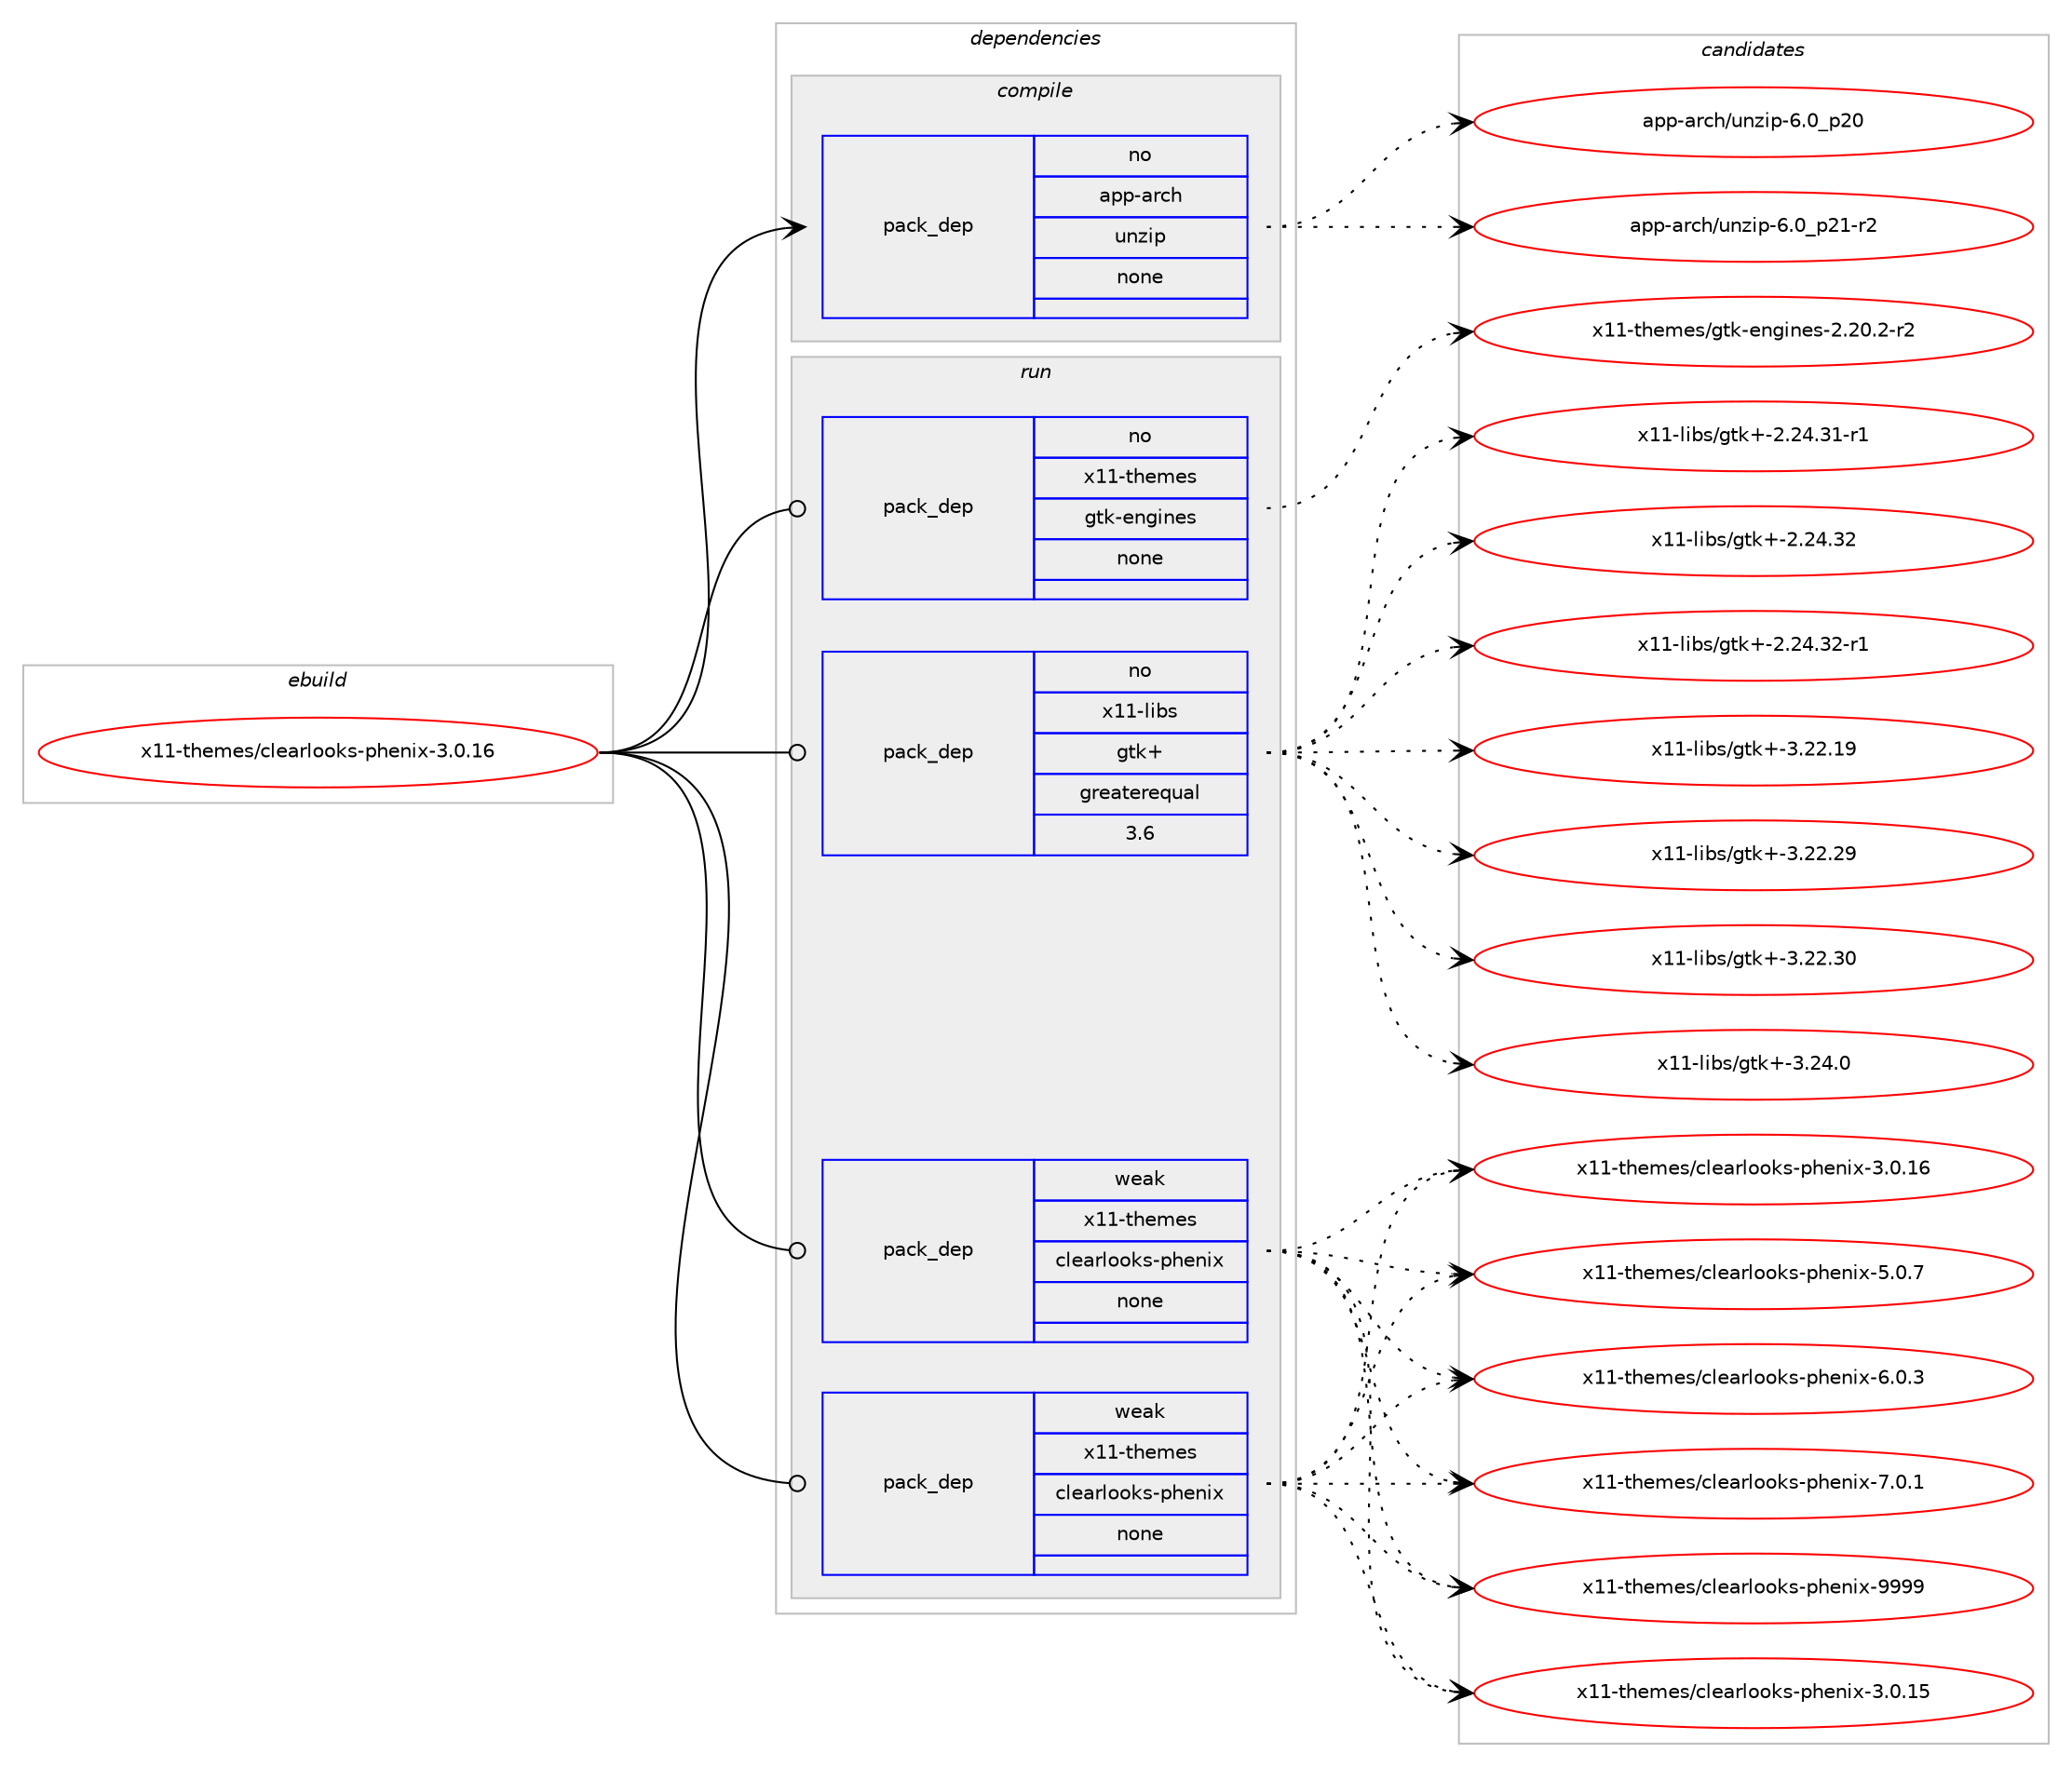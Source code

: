digraph prolog {

# *************
# Graph options
# *************

newrank=true;
concentrate=true;
compound=true;
graph [rankdir=LR,fontname=Helvetica,fontsize=10,ranksep=1.5];#, ranksep=2.5, nodesep=0.2];
edge  [arrowhead=vee];
node  [fontname=Helvetica,fontsize=10];

# **********
# The ebuild
# **********

subgraph cluster_leftcol {
color=gray;
rank=same;
label=<<i>ebuild</i>>;
id [label="x11-themes/clearlooks-phenix-3.0.16", color=red, width=4, href="../x11-themes/clearlooks-phenix-3.0.16.svg"];
}

# ****************
# The dependencies
# ****************

subgraph cluster_midcol {
color=gray;
label=<<i>dependencies</i>>;
subgraph cluster_compile {
fillcolor="#eeeeee";
style=filled;
label=<<i>compile</i>>;
subgraph pack13006 {
dependency18533 [label=<<TABLE BORDER="0" CELLBORDER="1" CELLSPACING="0" CELLPADDING="4" WIDTH="220"><TR><TD ROWSPAN="6" CELLPADDING="30">pack_dep</TD></TR><TR><TD WIDTH="110">no</TD></TR><TR><TD>app-arch</TD></TR><TR><TD>unzip</TD></TR><TR><TD>none</TD></TR><TR><TD></TD></TR></TABLE>>, shape=none, color=blue];
}
id:e -> dependency18533:w [weight=20,style="solid",arrowhead="vee"];
}
subgraph cluster_compileandrun {
fillcolor="#eeeeee";
style=filled;
label=<<i>compile and run</i>>;
}
subgraph cluster_run {
fillcolor="#eeeeee";
style=filled;
label=<<i>run</i>>;
subgraph pack13007 {
dependency18534 [label=<<TABLE BORDER="0" CELLBORDER="1" CELLSPACING="0" CELLPADDING="4" WIDTH="220"><TR><TD ROWSPAN="6" CELLPADDING="30">pack_dep</TD></TR><TR><TD WIDTH="110">no</TD></TR><TR><TD>x11-libs</TD></TR><TR><TD>gtk+</TD></TR><TR><TD>greaterequal</TD></TR><TR><TD>3.6</TD></TR></TABLE>>, shape=none, color=blue];
}
id:e -> dependency18534:w [weight=20,style="solid",arrowhead="odot"];
subgraph pack13008 {
dependency18535 [label=<<TABLE BORDER="0" CELLBORDER="1" CELLSPACING="0" CELLPADDING="4" WIDTH="220"><TR><TD ROWSPAN="6" CELLPADDING="30">pack_dep</TD></TR><TR><TD WIDTH="110">no</TD></TR><TR><TD>x11-themes</TD></TR><TR><TD>gtk-engines</TD></TR><TR><TD>none</TD></TR><TR><TD></TD></TR></TABLE>>, shape=none, color=blue];
}
id:e -> dependency18535:w [weight=20,style="solid",arrowhead="odot"];
subgraph pack13009 {
dependency18536 [label=<<TABLE BORDER="0" CELLBORDER="1" CELLSPACING="0" CELLPADDING="4" WIDTH="220"><TR><TD ROWSPAN="6" CELLPADDING="30">pack_dep</TD></TR><TR><TD WIDTH="110">weak</TD></TR><TR><TD>x11-themes</TD></TR><TR><TD>clearlooks-phenix</TD></TR><TR><TD>none</TD></TR><TR><TD></TD></TR></TABLE>>, shape=none, color=blue];
}
id:e -> dependency18536:w [weight=20,style="solid",arrowhead="odot"];
subgraph pack13010 {
dependency18537 [label=<<TABLE BORDER="0" CELLBORDER="1" CELLSPACING="0" CELLPADDING="4" WIDTH="220"><TR><TD ROWSPAN="6" CELLPADDING="30">pack_dep</TD></TR><TR><TD WIDTH="110">weak</TD></TR><TR><TD>x11-themes</TD></TR><TR><TD>clearlooks-phenix</TD></TR><TR><TD>none</TD></TR><TR><TD></TD></TR></TABLE>>, shape=none, color=blue];
}
id:e -> dependency18537:w [weight=20,style="solid",arrowhead="odot"];
}
}

# **************
# The candidates
# **************

subgraph cluster_choices {
rank=same;
color=gray;
label=<<i>candidates</i>>;

subgraph choice13006 {
color=black;
nodesep=1;
choice971121124597114991044711711012210511245544648951125048 [label="app-arch/unzip-6.0_p20", color=red, width=4,href="../app-arch/unzip-6.0_p20.svg"];
choice9711211245971149910447117110122105112455446489511250494511450 [label="app-arch/unzip-6.0_p21-r2", color=red, width=4,href="../app-arch/unzip-6.0_p21-r2.svg"];
dependency18533:e -> choice971121124597114991044711711012210511245544648951125048:w [style=dotted,weight="100"];
dependency18533:e -> choice9711211245971149910447117110122105112455446489511250494511450:w [style=dotted,weight="100"];
}
subgraph choice13007 {
color=black;
nodesep=1;
choice12049494510810598115471031161074345504650524651494511449 [label="x11-libs/gtk+-2.24.31-r1", color=red, width=4,href="../x11-libs/gtk+-2.24.31-r1.svg"];
choice1204949451081059811547103116107434550465052465150 [label="x11-libs/gtk+-2.24.32", color=red, width=4,href="../x11-libs/gtk+-2.24.32.svg"];
choice12049494510810598115471031161074345504650524651504511449 [label="x11-libs/gtk+-2.24.32-r1", color=red, width=4,href="../x11-libs/gtk+-2.24.32-r1.svg"];
choice1204949451081059811547103116107434551465050464957 [label="x11-libs/gtk+-3.22.19", color=red, width=4,href="../x11-libs/gtk+-3.22.19.svg"];
choice1204949451081059811547103116107434551465050465057 [label="x11-libs/gtk+-3.22.29", color=red, width=4,href="../x11-libs/gtk+-3.22.29.svg"];
choice1204949451081059811547103116107434551465050465148 [label="x11-libs/gtk+-3.22.30", color=red, width=4,href="../x11-libs/gtk+-3.22.30.svg"];
choice12049494510810598115471031161074345514650524648 [label="x11-libs/gtk+-3.24.0", color=red, width=4,href="../x11-libs/gtk+-3.24.0.svg"];
dependency18534:e -> choice12049494510810598115471031161074345504650524651494511449:w [style=dotted,weight="100"];
dependency18534:e -> choice1204949451081059811547103116107434550465052465150:w [style=dotted,weight="100"];
dependency18534:e -> choice12049494510810598115471031161074345504650524651504511449:w [style=dotted,weight="100"];
dependency18534:e -> choice1204949451081059811547103116107434551465050464957:w [style=dotted,weight="100"];
dependency18534:e -> choice1204949451081059811547103116107434551465050465057:w [style=dotted,weight="100"];
dependency18534:e -> choice1204949451081059811547103116107434551465050465148:w [style=dotted,weight="100"];
dependency18534:e -> choice12049494510810598115471031161074345514650524648:w [style=dotted,weight="100"];
}
subgraph choice13008 {
color=black;
nodesep=1;
choice1204949451161041011091011154710311610745101110103105110101115455046504846504511450 [label="x11-themes/gtk-engines-2.20.2-r2", color=red, width=4,href="../x11-themes/gtk-engines-2.20.2-r2.svg"];
dependency18535:e -> choice1204949451161041011091011154710311610745101110103105110101115455046504846504511450:w [style=dotted,weight="100"];
}
subgraph choice13009 {
color=black;
nodesep=1;
choice1204949451161041011091011154799108101971141081111111071154511210410111010512045514648464953 [label="x11-themes/clearlooks-phenix-3.0.15", color=red, width=4,href="../x11-themes/clearlooks-phenix-3.0.15.svg"];
choice1204949451161041011091011154799108101971141081111111071154511210410111010512045514648464954 [label="x11-themes/clearlooks-phenix-3.0.16", color=red, width=4,href="../x11-themes/clearlooks-phenix-3.0.16.svg"];
choice12049494511610410110910111547991081019711410811111110711545112104101110105120455346484655 [label="x11-themes/clearlooks-phenix-5.0.7", color=red, width=4,href="../x11-themes/clearlooks-phenix-5.0.7.svg"];
choice12049494511610410110910111547991081019711410811111110711545112104101110105120455446484651 [label="x11-themes/clearlooks-phenix-6.0.3", color=red, width=4,href="../x11-themes/clearlooks-phenix-6.0.3.svg"];
choice12049494511610410110910111547991081019711410811111110711545112104101110105120455546484649 [label="x11-themes/clearlooks-phenix-7.0.1", color=red, width=4,href="../x11-themes/clearlooks-phenix-7.0.1.svg"];
choice120494945116104101109101115479910810197114108111111107115451121041011101051204557575757 [label="x11-themes/clearlooks-phenix-9999", color=red, width=4,href="../x11-themes/clearlooks-phenix-9999.svg"];
dependency18536:e -> choice1204949451161041011091011154799108101971141081111111071154511210410111010512045514648464953:w [style=dotted,weight="100"];
dependency18536:e -> choice1204949451161041011091011154799108101971141081111111071154511210410111010512045514648464954:w [style=dotted,weight="100"];
dependency18536:e -> choice12049494511610410110910111547991081019711410811111110711545112104101110105120455346484655:w [style=dotted,weight="100"];
dependency18536:e -> choice12049494511610410110910111547991081019711410811111110711545112104101110105120455446484651:w [style=dotted,weight="100"];
dependency18536:e -> choice12049494511610410110910111547991081019711410811111110711545112104101110105120455546484649:w [style=dotted,weight="100"];
dependency18536:e -> choice120494945116104101109101115479910810197114108111111107115451121041011101051204557575757:w [style=dotted,weight="100"];
}
subgraph choice13010 {
color=black;
nodesep=1;
choice1204949451161041011091011154799108101971141081111111071154511210410111010512045514648464953 [label="x11-themes/clearlooks-phenix-3.0.15", color=red, width=4,href="../x11-themes/clearlooks-phenix-3.0.15.svg"];
choice1204949451161041011091011154799108101971141081111111071154511210410111010512045514648464954 [label="x11-themes/clearlooks-phenix-3.0.16", color=red, width=4,href="../x11-themes/clearlooks-phenix-3.0.16.svg"];
choice12049494511610410110910111547991081019711410811111110711545112104101110105120455346484655 [label="x11-themes/clearlooks-phenix-5.0.7", color=red, width=4,href="../x11-themes/clearlooks-phenix-5.0.7.svg"];
choice12049494511610410110910111547991081019711410811111110711545112104101110105120455446484651 [label="x11-themes/clearlooks-phenix-6.0.3", color=red, width=4,href="../x11-themes/clearlooks-phenix-6.0.3.svg"];
choice12049494511610410110910111547991081019711410811111110711545112104101110105120455546484649 [label="x11-themes/clearlooks-phenix-7.0.1", color=red, width=4,href="../x11-themes/clearlooks-phenix-7.0.1.svg"];
choice120494945116104101109101115479910810197114108111111107115451121041011101051204557575757 [label="x11-themes/clearlooks-phenix-9999", color=red, width=4,href="../x11-themes/clearlooks-phenix-9999.svg"];
dependency18537:e -> choice1204949451161041011091011154799108101971141081111111071154511210410111010512045514648464953:w [style=dotted,weight="100"];
dependency18537:e -> choice1204949451161041011091011154799108101971141081111111071154511210410111010512045514648464954:w [style=dotted,weight="100"];
dependency18537:e -> choice12049494511610410110910111547991081019711410811111110711545112104101110105120455346484655:w [style=dotted,weight="100"];
dependency18537:e -> choice12049494511610410110910111547991081019711410811111110711545112104101110105120455446484651:w [style=dotted,weight="100"];
dependency18537:e -> choice12049494511610410110910111547991081019711410811111110711545112104101110105120455546484649:w [style=dotted,weight="100"];
dependency18537:e -> choice120494945116104101109101115479910810197114108111111107115451121041011101051204557575757:w [style=dotted,weight="100"];
}
}

}
